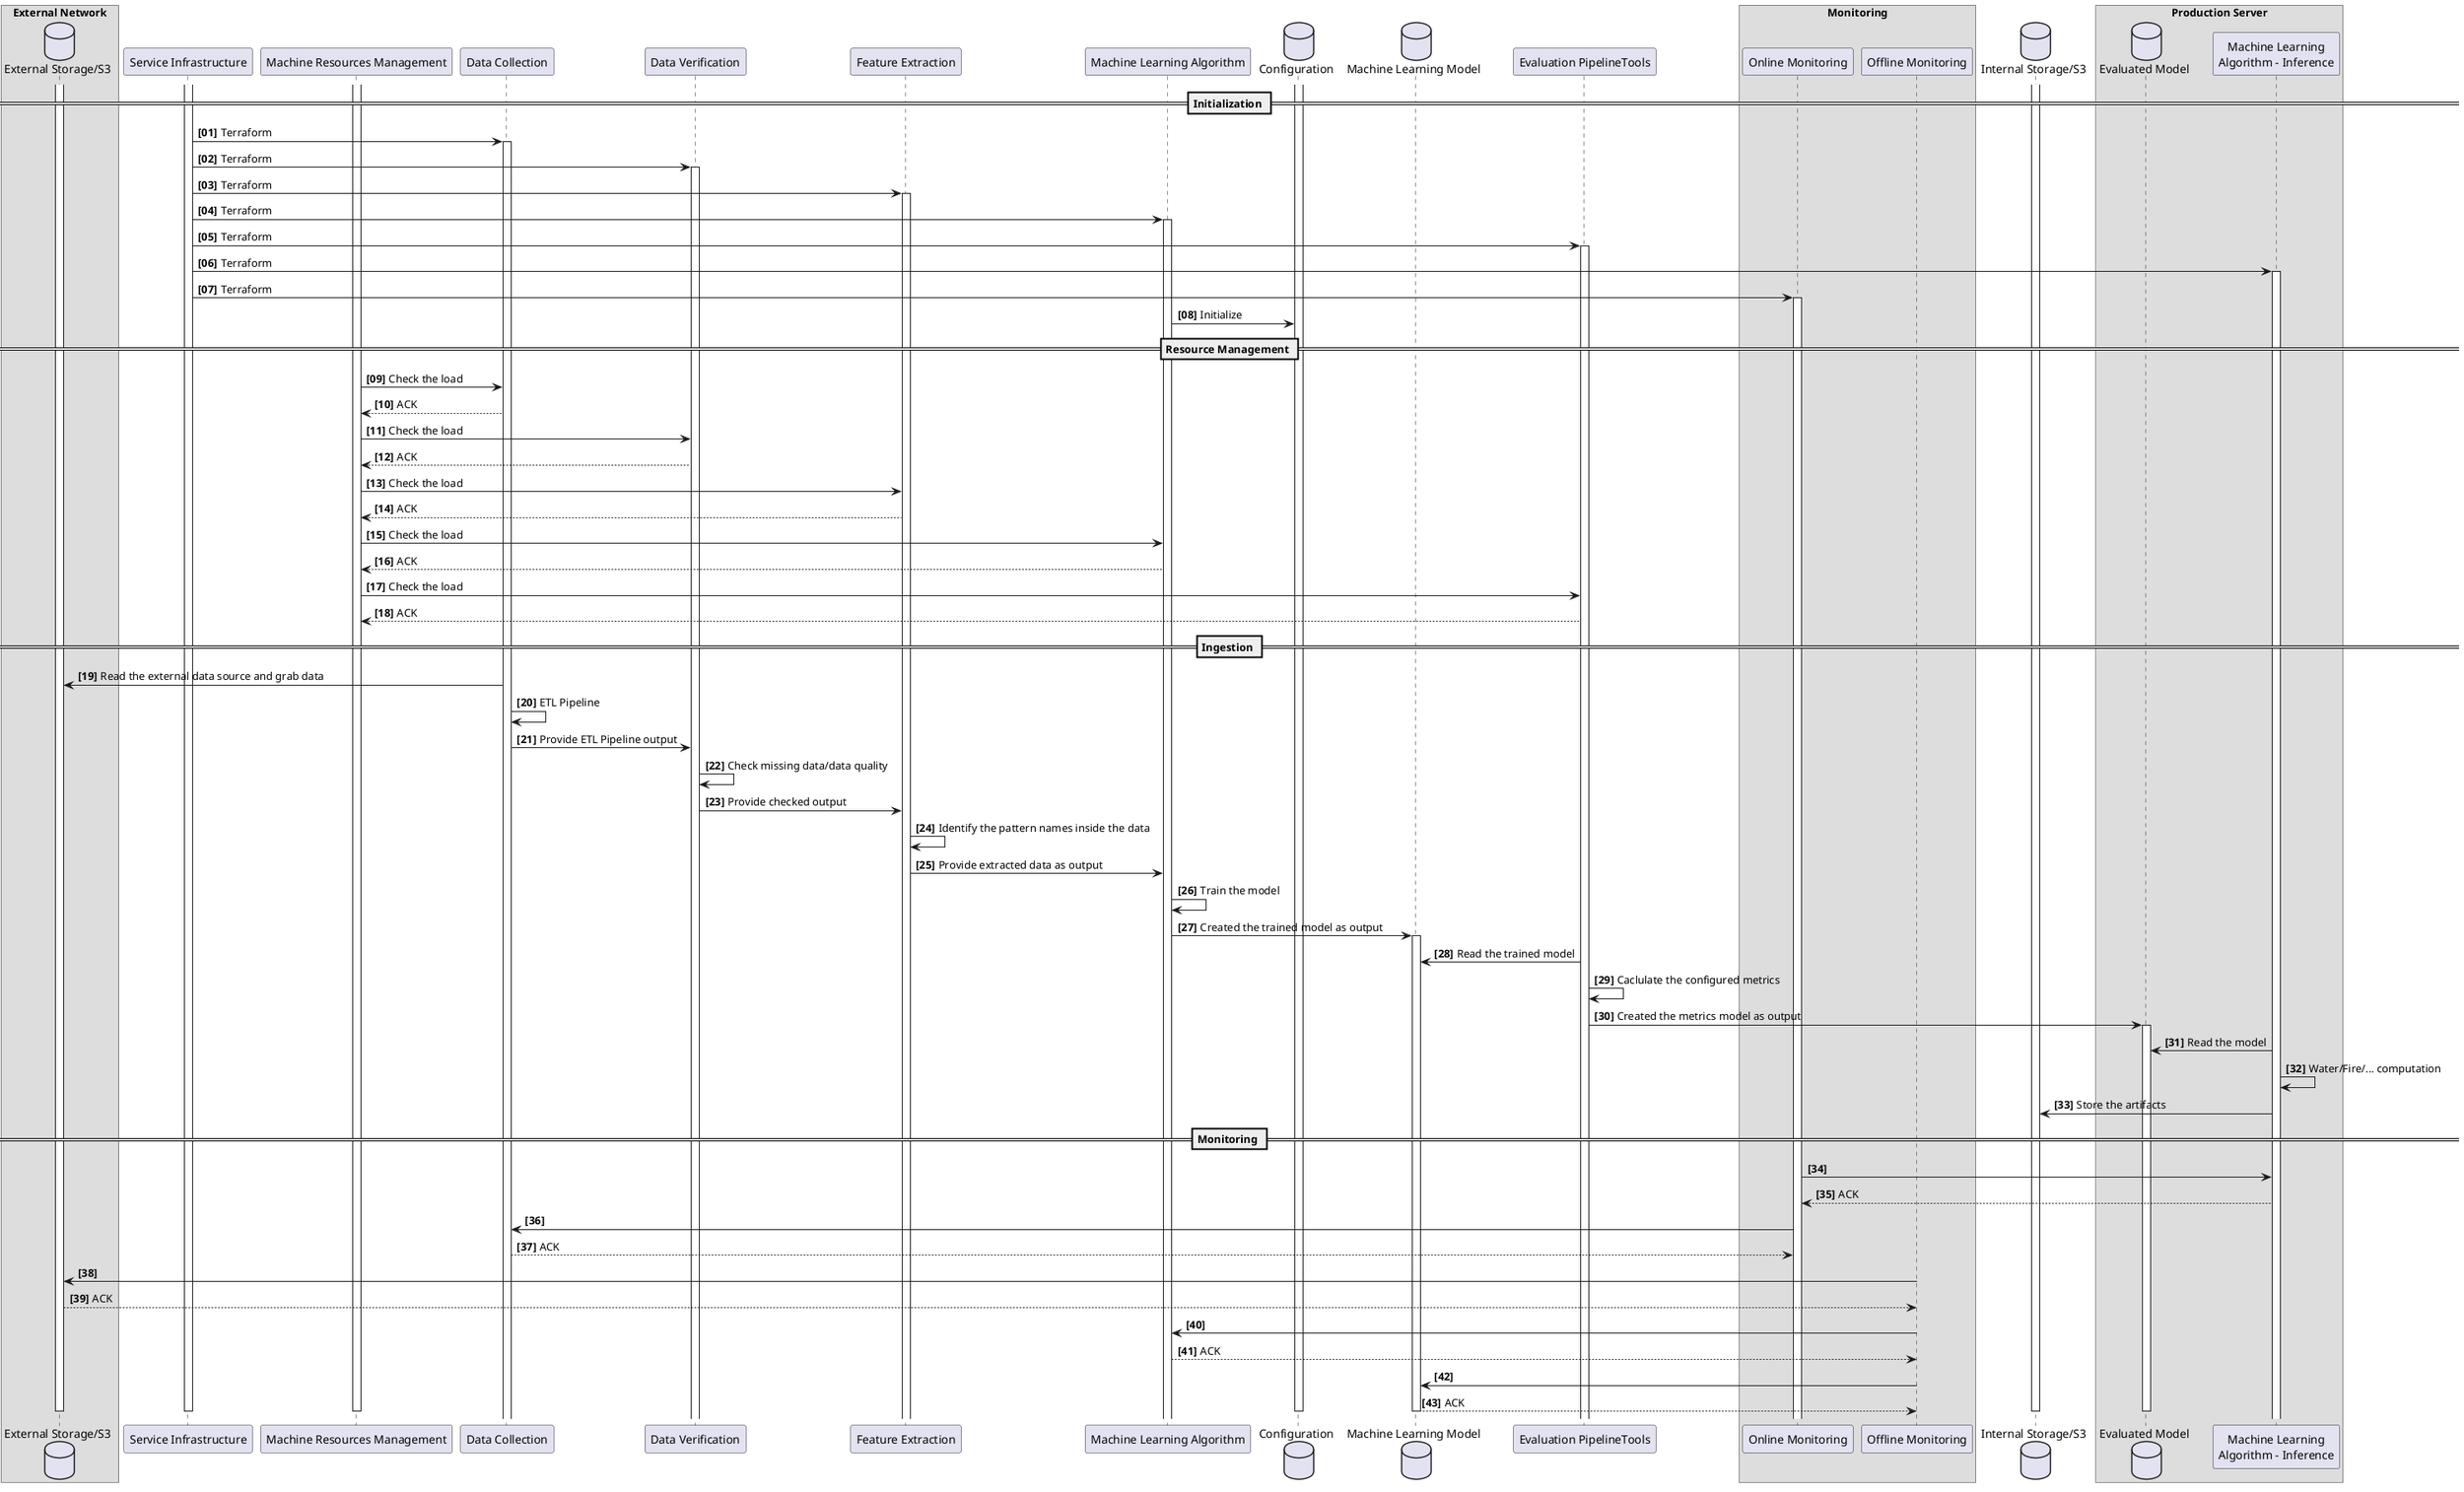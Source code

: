 @startuml
autonumber "<b>[00]"

box "External Network"
  database "External Storage/S3" as s3
end box

' mterraform
participant "Service Infrastructure" as infra
participant "Machine Resources Management" as mantools

participant "Data Collection" as datacoll

participant "Data Verification" as dataver
participant "Feature Extraction" as fex
participant "Machine Learning Algorithm" as mlalgo
database "Configuration" as config
database "Machine Learning Model" as mlmod

participant "Evaluation PipelineTools" as evalpipe

box "Monitoring"
  participant "Online Monitoring" as online_monitor
  participant "Offline Monitoring" as offline_monitor
end box

database "Internal Storage/S3" as is3

box "Production Server"
  database "Evaluated Model" as evamod
  participant "Machine Learning\nAlgorithm - Inference" as mlalgoi
end box

activate s3
activate is3
activate mantools
activate infra
activate config

== Initialization ==

infra -> datacoll ++ : Terraform
infra -> dataver ++ : Terraform
infra -> fex ++ : Terraform
infra -> mlalgo ++ : Terraform
infra -> evalpipe ++ : Terraform
infra -> mlalgoi ++ : Terraform
infra -> online_monitor ++ : Terraform

mlalgo -> config : Initialize

== Resource Management ==

mantools -> datacoll : Check the load
datacoll --> mantools : ACK
mantools -> dataver : Check the load
dataver --> mantools : ACK
mantools -> fex : Check the load
fex --> mantools : ACK
mantools -> mlalgo : Check the load
mlalgo --> mantools : ACK
mantools -> evalpipe : Check the load
evalpipe --> mantools : ACK

== Ingestion ==

datacoll -> s3 : Read the external data source and grab data
datacoll -> datacoll : ETL Pipeline
datacoll -> dataver : Provide ETL Pipeline output
dataver -> dataver : Check missing data/data quality
dataver -> fex : Provide checked output
fex -> fex : Identify the pattern names inside the data
fex -> mlalgo : Provide extracted data as output
mlalgo -> mlalgo : Train the model
mlalgo -> mlmod ++ : Created the trained model as output
evalpipe -> mlmod : Read the trained model
evalpipe -> evalpipe : Caclulate the configured metrics
evalpipe -> evamod ++ : Created the metrics model as output
mlalgoi -> evamod : Read the model
mlalgoi -> mlalgoi : Water/Fire/... computation
mlalgoi -> is3 : Store the artifacts

== Monitoring ==

online_monitor -> mlalgoi
mlalgoi --> online_monitor : ACK
online_monitor -> datacoll
datacoll --> online_monitor : ACK

offline_monitor -> s3
s3 --> offline_monitor : ACK
offline_monitor -> mlalgo
mlalgo --> offline_monitor : ACK
offline_monitor -> mlmod
mlmod --> offline_monitor : ACK

deactivate s3
deactivate is3
deactivate infra
deactivate mantools
deactivate config
deactivate mlmod
deactivate evamod

@enduml
